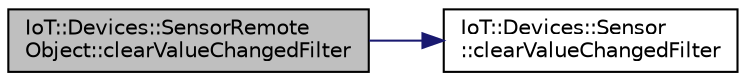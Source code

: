 digraph "IoT::Devices::SensorRemoteObject::clearValueChangedFilter"
{
 // LATEX_PDF_SIZE
  edge [fontname="Helvetica",fontsize="10",labelfontname="Helvetica",labelfontsize="10"];
  node [fontname="Helvetica",fontsize="10",shape=record];
  rankdir="LR";
  Node1 [label="IoT::Devices::SensorRemote\lObject::clearValueChangedFilter",height=0.2,width=0.4,color="black", fillcolor="grey75", style="filled", fontcolor="black",tooltip="Destroys the SensorRemoteObject."];
  Node1 -> Node2 [color="midnightblue",fontsize="10",style="solid",fontname="Helvetica"];
  Node2 [label="IoT::Devices::Sensor\l::clearValueChangedFilter",height=0.2,width=0.4,color="black", fillcolor="white", style="filled",URL="$classIoT_1_1Devices_1_1Sensor.html#a677cc1004c4ecaac0171a59b559dd235",tooltip="Returns true if a valid value is available."];
}
